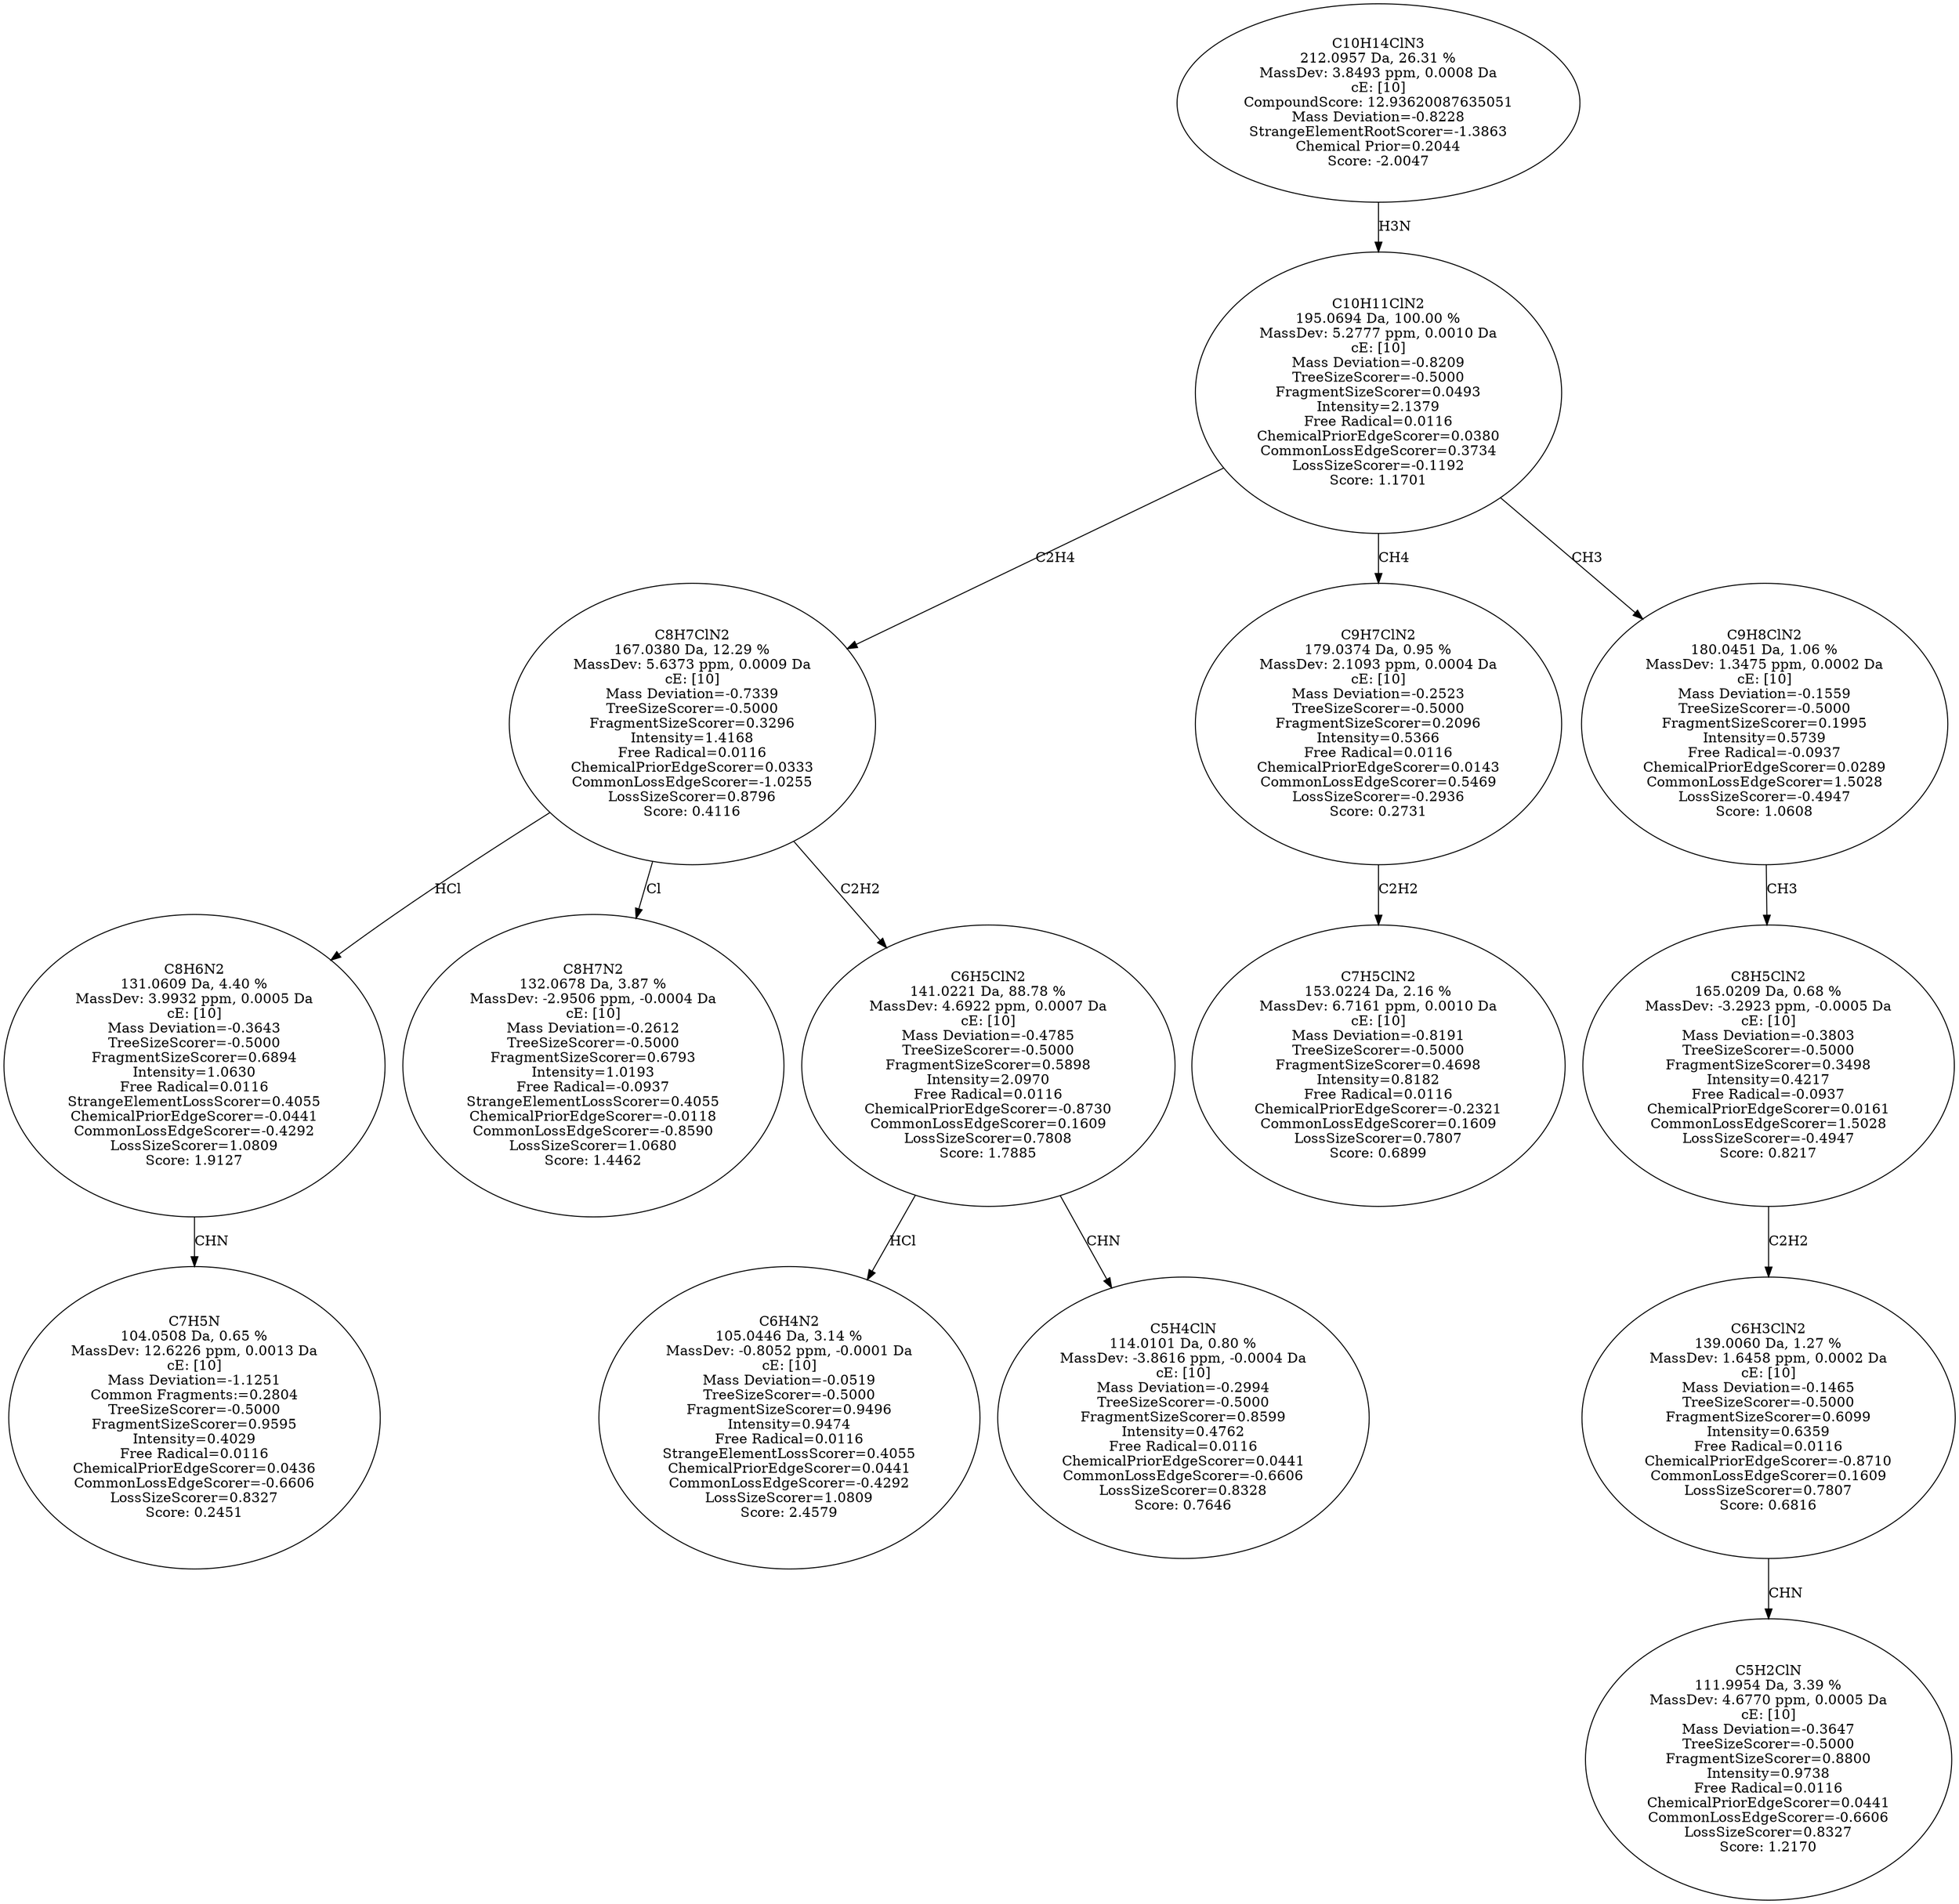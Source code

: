 strict digraph {
v1 [label="C7H5N\n104.0508 Da, 0.65 %\nMassDev: 12.6226 ppm, 0.0013 Da\ncE: [10]\nMass Deviation=-1.1251\nCommon Fragments:=0.2804\nTreeSizeScorer=-0.5000\nFragmentSizeScorer=0.9595\nIntensity=0.4029\nFree Radical=0.0116\nChemicalPriorEdgeScorer=0.0436\nCommonLossEdgeScorer=-0.6606\nLossSizeScorer=0.8327\nScore: 0.2451"];
v2 [label="C8H6N2\n131.0609 Da, 4.40 %\nMassDev: 3.9932 ppm, 0.0005 Da\ncE: [10]\nMass Deviation=-0.3643\nTreeSizeScorer=-0.5000\nFragmentSizeScorer=0.6894\nIntensity=1.0630\nFree Radical=0.0116\nStrangeElementLossScorer=0.4055\nChemicalPriorEdgeScorer=-0.0441\nCommonLossEdgeScorer=-0.4292\nLossSizeScorer=1.0809\nScore: 1.9127"];
v3 [label="C8H7N2\n132.0678 Da, 3.87 %\nMassDev: -2.9506 ppm, -0.0004 Da\ncE: [10]\nMass Deviation=-0.2612\nTreeSizeScorer=-0.5000\nFragmentSizeScorer=0.6793\nIntensity=1.0193\nFree Radical=-0.0937\nStrangeElementLossScorer=0.4055\nChemicalPriorEdgeScorer=-0.0118\nCommonLossEdgeScorer=-0.8590\nLossSizeScorer=1.0680\nScore: 1.4462"];
v4 [label="C6H4N2\n105.0446 Da, 3.14 %\nMassDev: -0.8052 ppm, -0.0001 Da\ncE: [10]\nMass Deviation=-0.0519\nTreeSizeScorer=-0.5000\nFragmentSizeScorer=0.9496\nIntensity=0.9474\nFree Radical=0.0116\nStrangeElementLossScorer=0.4055\nChemicalPriorEdgeScorer=0.0441\nCommonLossEdgeScorer=-0.4292\nLossSizeScorer=1.0809\nScore: 2.4579"];
v5 [label="C5H4ClN\n114.0101 Da, 0.80 %\nMassDev: -3.8616 ppm, -0.0004 Da\ncE: [10]\nMass Deviation=-0.2994\nTreeSizeScorer=-0.5000\nFragmentSizeScorer=0.8599\nIntensity=0.4762\nFree Radical=0.0116\nChemicalPriorEdgeScorer=0.0441\nCommonLossEdgeScorer=-0.6606\nLossSizeScorer=0.8328\nScore: 0.7646"];
v6 [label="C6H5ClN2\n141.0221 Da, 88.78 %\nMassDev: 4.6922 ppm, 0.0007 Da\ncE: [10]\nMass Deviation=-0.4785\nTreeSizeScorer=-0.5000\nFragmentSizeScorer=0.5898\nIntensity=2.0970\nFree Radical=0.0116\nChemicalPriorEdgeScorer=-0.8730\nCommonLossEdgeScorer=0.1609\nLossSizeScorer=0.7808\nScore: 1.7885"];
v7 [label="C8H7ClN2\n167.0380 Da, 12.29 %\nMassDev: 5.6373 ppm, 0.0009 Da\ncE: [10]\nMass Deviation=-0.7339\nTreeSizeScorer=-0.5000\nFragmentSizeScorer=0.3296\nIntensity=1.4168\nFree Radical=0.0116\nChemicalPriorEdgeScorer=0.0333\nCommonLossEdgeScorer=-1.0255\nLossSizeScorer=0.8796\nScore: 0.4116"];
v8 [label="C7H5ClN2\n153.0224 Da, 2.16 %\nMassDev: 6.7161 ppm, 0.0010 Da\ncE: [10]\nMass Deviation=-0.8191\nTreeSizeScorer=-0.5000\nFragmentSizeScorer=0.4698\nIntensity=0.8182\nFree Radical=0.0116\nChemicalPriorEdgeScorer=-0.2321\nCommonLossEdgeScorer=0.1609\nLossSizeScorer=0.7807\nScore: 0.6899"];
v9 [label="C9H7ClN2\n179.0374 Da, 0.95 %\nMassDev: 2.1093 ppm, 0.0004 Da\ncE: [10]\nMass Deviation=-0.2523\nTreeSizeScorer=-0.5000\nFragmentSizeScorer=0.2096\nIntensity=0.5366\nFree Radical=0.0116\nChemicalPriorEdgeScorer=0.0143\nCommonLossEdgeScorer=0.5469\nLossSizeScorer=-0.2936\nScore: 0.2731"];
v10 [label="C5H2ClN\n111.9954 Da, 3.39 %\nMassDev: 4.6770 ppm, 0.0005 Da\ncE: [10]\nMass Deviation=-0.3647\nTreeSizeScorer=-0.5000\nFragmentSizeScorer=0.8800\nIntensity=0.9738\nFree Radical=0.0116\nChemicalPriorEdgeScorer=0.0441\nCommonLossEdgeScorer=-0.6606\nLossSizeScorer=0.8327\nScore: 1.2170"];
v11 [label="C6H3ClN2\n139.0060 Da, 1.27 %\nMassDev: 1.6458 ppm, 0.0002 Da\ncE: [10]\nMass Deviation=-0.1465\nTreeSizeScorer=-0.5000\nFragmentSizeScorer=0.6099\nIntensity=0.6359\nFree Radical=0.0116\nChemicalPriorEdgeScorer=-0.8710\nCommonLossEdgeScorer=0.1609\nLossSizeScorer=0.7807\nScore: 0.6816"];
v12 [label="C8H5ClN2\n165.0209 Da, 0.68 %\nMassDev: -3.2923 ppm, -0.0005 Da\ncE: [10]\nMass Deviation=-0.3803\nTreeSizeScorer=-0.5000\nFragmentSizeScorer=0.3498\nIntensity=0.4217\nFree Radical=-0.0937\nChemicalPriorEdgeScorer=0.0161\nCommonLossEdgeScorer=1.5028\nLossSizeScorer=-0.4947\nScore: 0.8217"];
v13 [label="C9H8ClN2\n180.0451 Da, 1.06 %\nMassDev: 1.3475 ppm, 0.0002 Da\ncE: [10]\nMass Deviation=-0.1559\nTreeSizeScorer=-0.5000\nFragmentSizeScorer=0.1995\nIntensity=0.5739\nFree Radical=-0.0937\nChemicalPriorEdgeScorer=0.0289\nCommonLossEdgeScorer=1.5028\nLossSizeScorer=-0.4947\nScore: 1.0608"];
v14 [label="C10H11ClN2\n195.0694 Da, 100.00 %\nMassDev: 5.2777 ppm, 0.0010 Da\ncE: [10]\nMass Deviation=-0.8209\nTreeSizeScorer=-0.5000\nFragmentSizeScorer=0.0493\nIntensity=2.1379\nFree Radical=0.0116\nChemicalPriorEdgeScorer=0.0380\nCommonLossEdgeScorer=0.3734\nLossSizeScorer=-0.1192\nScore: 1.1701"];
v15 [label="C10H14ClN3\n212.0957 Da, 26.31 %\nMassDev: 3.8493 ppm, 0.0008 Da\ncE: [10]\nCompoundScore: 12.93620087635051\nMass Deviation=-0.8228\nStrangeElementRootScorer=-1.3863\nChemical Prior=0.2044\nScore: -2.0047"];
v2 -> v1 [label="CHN"];
v7 -> v2 [label="HCl"];
v7 -> v3 [label="Cl"];
v6 -> v4 [label="HCl"];
v6 -> v5 [label="CHN"];
v7 -> v6 [label="C2H2"];
v14 -> v7 [label="C2H4"];
v9 -> v8 [label="C2H2"];
v14 -> v9 [label="CH4"];
v11 -> v10 [label="CHN"];
v12 -> v11 [label="C2H2"];
v13 -> v12 [label="CH3"];
v14 -> v13 [label="CH3"];
v15 -> v14 [label="H3N"];
}